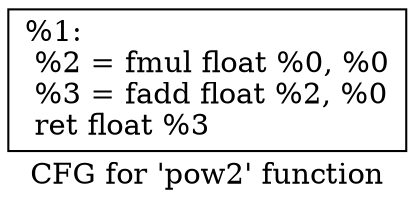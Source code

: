 digraph "CFG for 'pow2' function" {
	label="CFG for 'pow2' function";

	Node0x3b909b0 [shape=record,label="{%1:\l  %2 = fmul float %0, %0\l  %3 = fadd float %2, %0\l  ret float %3\l}"];
}
